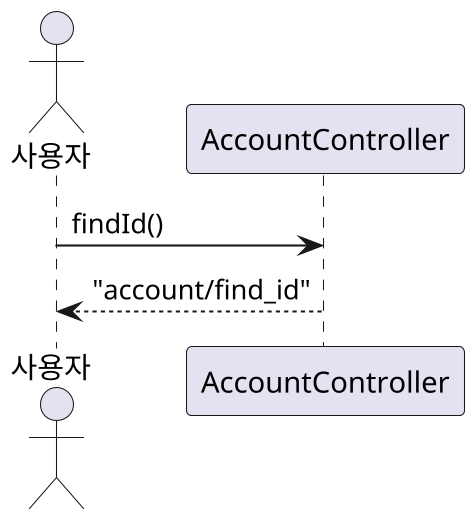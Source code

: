 @startuml
skinparam dpi 200
actor 사용자
participant AccountController

사용자 -> AccountController : findId()
AccountController --> 사용자 : "account/find_id"
@enduml
